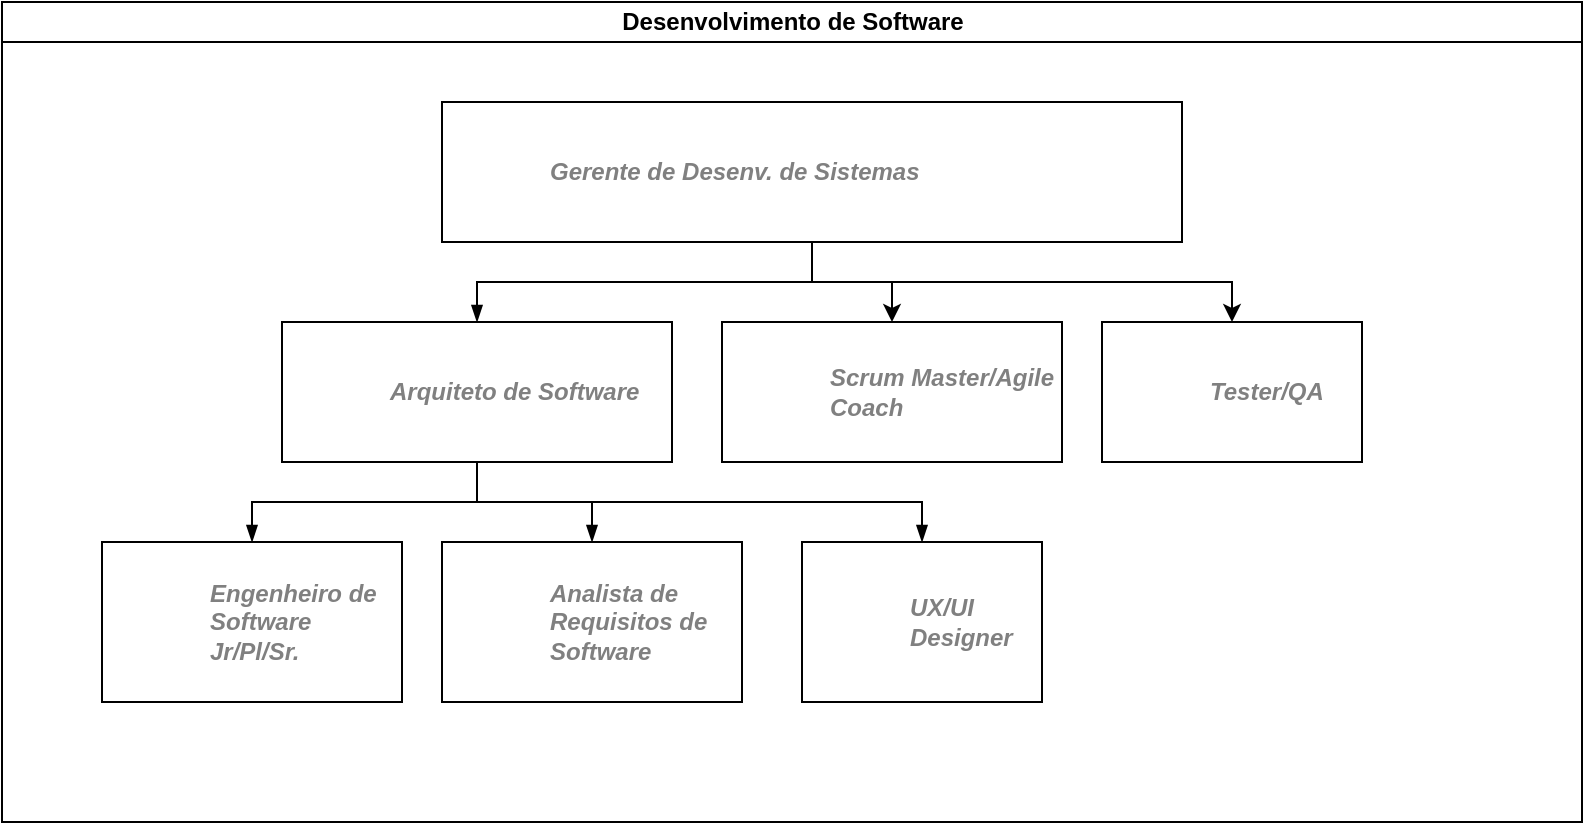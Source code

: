 <mxfile version="24.6.2" type="github">
  <diagram id="prtHgNgQTEPvFCAcTncT" name="Page-1">
    <mxGraphModel dx="2014" dy="1125" grid="1" gridSize="10" guides="1" tooltips="1" connect="1" arrows="1" fold="1" page="1" pageScale="1" pageWidth="827" pageHeight="1169" math="0" shadow="0">
      <root>
        <mxCell id="0" />
        <mxCell id="1" parent="0" />
        <mxCell id="dNxyNK7c78bLwvsdeMH5-11" value="Desenvolvimento de Software" style="swimlane;html=1;startSize=20;horizontal=1;containerType=tree;glass=0;" parent="1" vertex="1">
          <mxGeometry x="10" y="40" width="790" height="410" as="geometry" />
        </mxCell>
        <UserObject label="&lt;br&gt;&lt;i style=&quot;color: gray&quot;&gt;%position%&lt;/i&gt;&lt;div&gt;&lt;br/&gt;&lt;/div&gt;" position="Gerente de Desenv. de Sistemas" placeholders="1" id="dNxyNK7c78bLwvsdeMH5-12">
          <mxCell style="label;image=https://cdn3.iconfinder.com/data/icons/user-avatars-1/512/users-9-2-128.png;whiteSpace=wrap;html=1;rounded=0;glass=0;treeMoving=1;treeFolding=1;" parent="dNxyNK7c78bLwvsdeMH5-11" vertex="1">
            <mxGeometry x="220" y="50" width="370" height="70" as="geometry" />
          </mxCell>
        </UserObject>
        <mxCell id="dNxyNK7c78bLwvsdeMH5-13" value="" style="endArrow=blockThin;endFill=1;fontSize=11;edgeStyle=elbowEdgeStyle;elbow=vertical;rounded=0;" parent="dNxyNK7c78bLwvsdeMH5-11" source="dNxyNK7c78bLwvsdeMH5-12" target="dNxyNK7c78bLwvsdeMH5-14" edge="1">
          <mxGeometry relative="1" as="geometry" />
        </mxCell>
        <UserObject label="&lt;br&gt;&lt;i style=&quot;color: gray&quot;&gt;%position%&lt;/i&gt;&lt;div&gt;&lt;br/&gt;&lt;/div&gt;" position="Arquiteto de Software" placeholders="1" id="dNxyNK7c78bLwvsdeMH5-14">
          <mxCell style="label;image=https://cdn3.iconfinder.com/data/icons/user-avatars-1/512/users-10-3-128.png;whiteSpace=wrap;html=1;rounded=0;glass=0;treeFolding=1;treeMoving=1;" parent="dNxyNK7c78bLwvsdeMH5-11" vertex="1">
            <mxGeometry x="140" y="160" width="195" height="70" as="geometry" />
          </mxCell>
        </UserObject>
        <mxCell id="hPTWJLIcKo_zzPEU5Aye-4" value="" style="endArrow=blockThin;endFill=1;fontSize=11;edgeStyle=elbowEdgeStyle;elbow=vertical;rounded=0;" edge="1" target="hPTWJLIcKo_zzPEU5Aye-5" source="dNxyNK7c78bLwvsdeMH5-14" parent="dNxyNK7c78bLwvsdeMH5-11">
          <mxGeometry relative="1" as="geometry">
            <mxPoint x="425" y="200" as="sourcePoint" />
          </mxGeometry>
        </mxCell>
        <UserObject label="&lt;br&gt;&lt;i style=&quot;color: gray&quot;&gt;%position%&lt;/i&gt;&lt;div&gt;&lt;br/&gt;&lt;/div&gt;" position="Engenheiro de Software Jr/Pl/Sr." placeholders="1" id="hPTWJLIcKo_zzPEU5Aye-5">
          <mxCell style="label;image=https://cdn3.iconfinder.com/data/icons/user-avatars-1/512/users-2-128.png;whiteSpace=wrap;html=1;rounded=0;glass=0;treeFolding=1;treeMoving=1;" vertex="1" parent="dNxyNK7c78bLwvsdeMH5-11">
            <mxGeometry x="50" y="270" width="150" height="80" as="geometry" />
          </mxCell>
        </UserObject>
        <mxCell id="hPTWJLIcKo_zzPEU5Aye-7" value="" style="endArrow=blockThin;endFill=1;fontSize=11;edgeStyle=elbowEdgeStyle;elbow=vertical;rounded=0;" edge="1" target="hPTWJLIcKo_zzPEU5Aye-8" source="dNxyNK7c78bLwvsdeMH5-14" parent="dNxyNK7c78bLwvsdeMH5-11">
          <mxGeometry relative="1" as="geometry">
            <mxPoint x="375" y="200" as="sourcePoint" />
          </mxGeometry>
        </mxCell>
        <UserObject label="&lt;br&gt;&lt;i style=&quot;color: gray&quot;&gt;%position%&lt;/i&gt;&lt;div&gt;&lt;br/&gt;&lt;/div&gt;" position="Analista de Requisitos de Software" placeholders="1" id="hPTWJLIcKo_zzPEU5Aye-8">
          <mxCell style="label;image=https://cdn3.iconfinder.com/data/icons/user-avatars-1/512/users-10-3-128.png;whiteSpace=wrap;html=1;rounded=0;glass=0;treeFolding=1;treeMoving=1;" vertex="1" parent="dNxyNK7c78bLwvsdeMH5-11">
            <mxGeometry x="220" y="270" width="150" height="80" as="geometry" />
          </mxCell>
        </UserObject>
        <mxCell id="hPTWJLIcKo_zzPEU5Aye-11" value="" style="endArrow=blockThin;endFill=1;fontSize=11;edgeStyle=elbowEdgeStyle;elbow=vertical;rounded=0;" edge="1" target="hPTWJLIcKo_zzPEU5Aye-12" source="dNxyNK7c78bLwvsdeMH5-14" parent="dNxyNK7c78bLwvsdeMH5-11">
          <mxGeometry relative="1" as="geometry">
            <mxPoint x="375" y="200" as="sourcePoint" />
          </mxGeometry>
        </mxCell>
        <UserObject label="&lt;br&gt;&lt;i style=&quot;color: gray&quot;&gt;%position%&lt;/i&gt;&lt;div&gt;&lt;br/&gt;&lt;/div&gt;" position="UX/UI Designer" placeholders="1" id="hPTWJLIcKo_zzPEU5Aye-12">
          <mxCell style="label;image=https://cdn3.iconfinder.com/data/icons/user-avatars-1/512/users-10-3-128.png;whiteSpace=wrap;html=1;rounded=0;glass=0;treeFolding=1;treeMoving=1;" vertex="1" parent="dNxyNK7c78bLwvsdeMH5-11">
            <mxGeometry x="400" y="270" width="120" height="80" as="geometry" />
          </mxCell>
        </UserObject>
        <mxCell id="hPTWJLIcKo_zzPEU5Aye-15" value="" style="edgeStyle=orthogonalEdgeStyle;rounded=0;orthogonalLoop=1;jettySize=auto;html=1;" edge="1" source="dNxyNK7c78bLwvsdeMH5-12" target="hPTWJLIcKo_zzPEU5Aye-16" parent="dNxyNK7c78bLwvsdeMH5-11">
          <mxGeometry relative="1" as="geometry" />
        </mxCell>
        <UserObject label="&lt;br&gt;&lt;i style=&quot;color: gray&quot;&gt;%position%&lt;/i&gt;&lt;div&gt;&lt;br/&gt;&lt;/div&gt;" position="Scrum Master/Agile Coach" placeholders="1" id="hPTWJLIcKo_zzPEU5Aye-16">
          <mxCell style="label;image=https://cdn3.iconfinder.com/data/icons/user-avatars-1/512/users-9-2-128.png;whiteSpace=wrap;html=1;rounded=0;glass=0;treeMoving=1;treeFolding=1;" vertex="1" parent="dNxyNK7c78bLwvsdeMH5-11">
            <mxGeometry x="360" y="160" width="170" height="70" as="geometry" />
          </mxCell>
        </UserObject>
        <mxCell id="hPTWJLIcKo_zzPEU5Aye-17" value="" style="edgeStyle=orthogonalEdgeStyle;rounded=0;orthogonalLoop=1;jettySize=auto;html=1;exitX=0.5;exitY=1;exitDx=0;exitDy=0;" edge="1" source="dNxyNK7c78bLwvsdeMH5-12" target="hPTWJLIcKo_zzPEU5Aye-18" parent="dNxyNK7c78bLwvsdeMH5-11">
          <mxGeometry relative="1" as="geometry" />
        </mxCell>
        <UserObject label="&lt;br&gt;&lt;i style=&quot;color: gray&quot;&gt;%position%&lt;/i&gt;&lt;div&gt;&lt;br/&gt;&lt;/div&gt;" position="Tester/QA" placeholders="1" id="hPTWJLIcKo_zzPEU5Aye-18">
          <mxCell style="label;image=https://cdn3.iconfinder.com/data/icons/user-avatars-1/512/users-3-128.png;whiteSpace=wrap;html=1;rounded=0;glass=0;treeMoving=1;treeFolding=1;" vertex="1" parent="dNxyNK7c78bLwvsdeMH5-11">
            <mxGeometry x="550" y="160" width="130" height="70" as="geometry" />
          </mxCell>
        </UserObject>
      </root>
    </mxGraphModel>
  </diagram>
</mxfile>
